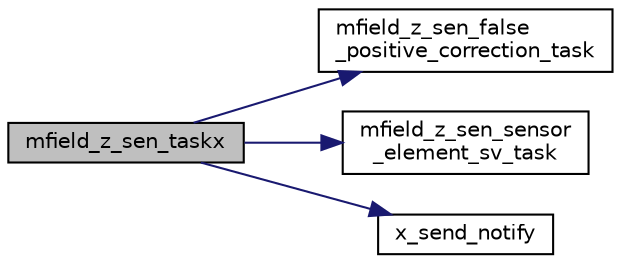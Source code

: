 digraph "mfield_z_sen_taskx"
{
 // INTERACTIVE_SVG=YES
  edge [fontname="Helvetica",fontsize="10",labelfontname="Helvetica",labelfontsize="10"];
  node [fontname="Helvetica",fontsize="10",shape=record];
  rankdir="LR";
  Node1 [label="mfield_z_sen_taskx",height=0.2,width=0.4,color="black", fillcolor="grey75", style="filled", fontcolor="black"];
  Node1 -> Node2 [color="midnightblue",fontsize="10",style="solid",fontname="Helvetica"];
  Node2 [label="mfield_z_sen_false\l_positive_correction_task",height=0.2,width=0.4,color="black", fillcolor="white", style="filled",URL="$d6/d2d/a00047.html#a36a65e3e838c4f7be43267a10532d318",tooltip="checks the number of false positives within supervision time window "];
  Node1 -> Node3 [color="midnightblue",fontsize="10",style="solid",fontname="Helvetica"];
  Node3 [label="mfield_z_sen_sensor\l_element_sv_task",height=0.2,width=0.4,color="black", fillcolor="white", style="filled",URL="$d6/d2d/a00047.html#ab3b441646e86a6cf6ddfe83c1af4e075",tooltip="Supervise the status of the mfield sensor. "];
  Node1 -> Node4 [color="midnightblue",fontsize="10",style="solid",fontname="Helvetica"];
  Node4 [label="x_send_notify",height=0.2,width=0.4,color="black", fillcolor="white", style="filled",URL="$d5/d79/a00030.html#ae17b0bb16da3c471bb6074bb4c4d0fee",tooltip="OS notification processing request. "];
}
